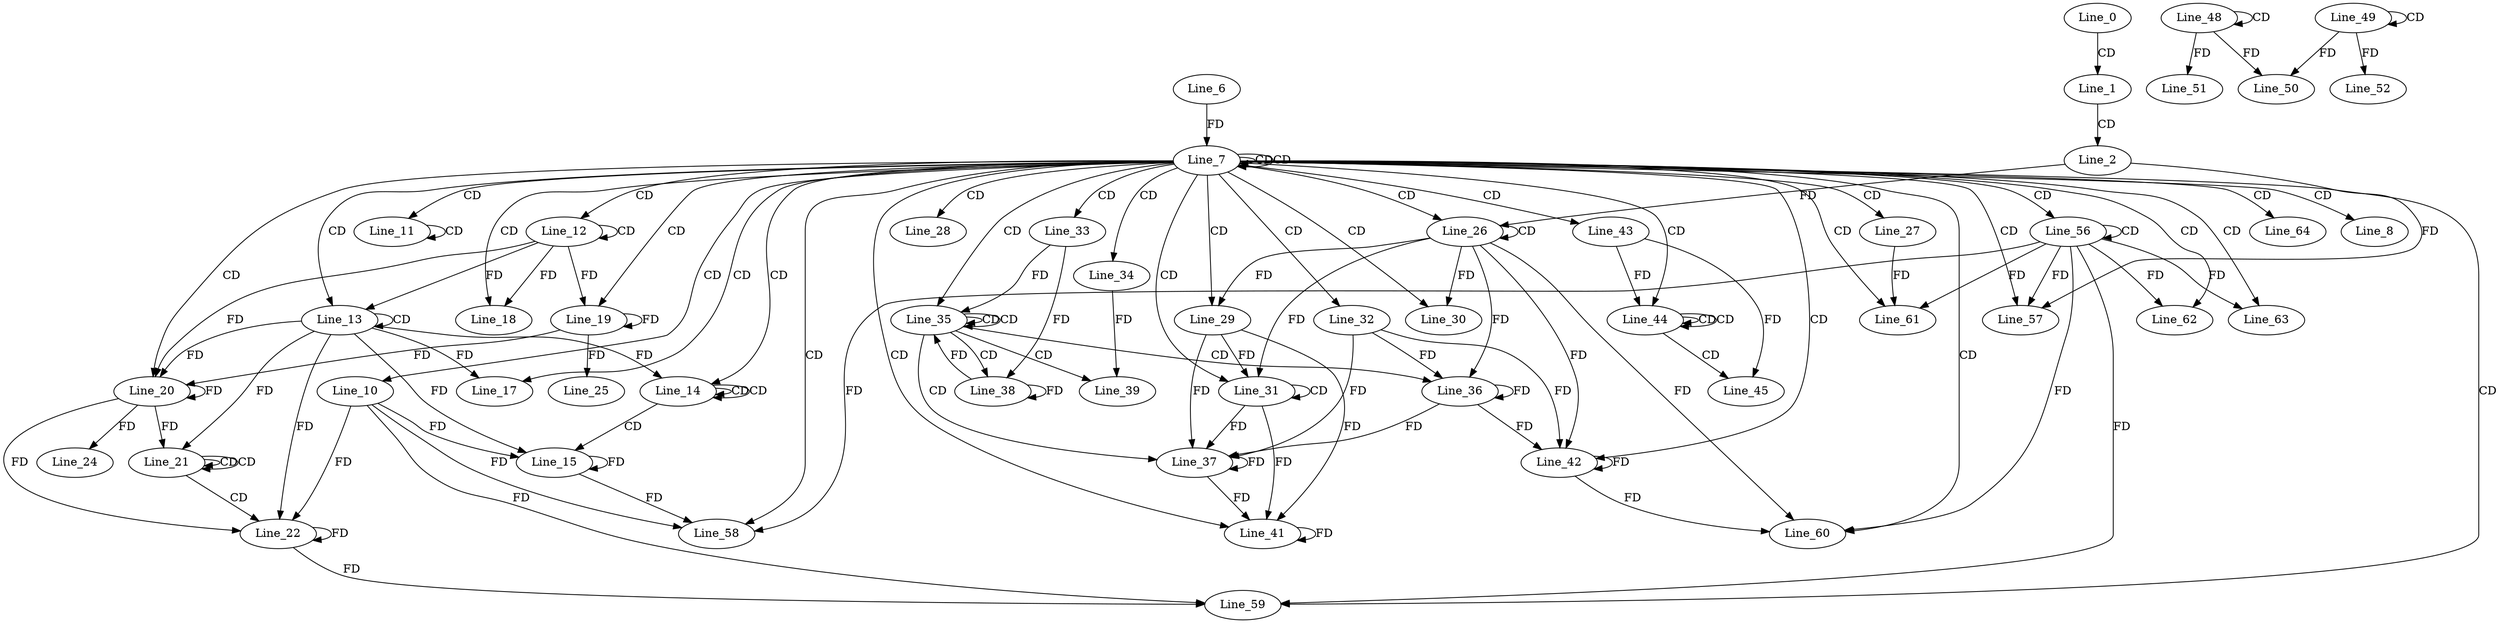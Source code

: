 digraph G {
  Line_0;
  Line_1;
  Line_2;
  Line_7;
  Line_7;
  Line_7;
  Line_6;
  Line_8;
  Line_10;
  Line_11;
  Line_11;
  Line_12;
  Line_12;
  Line_13;
  Line_13;
  Line_14;
  Line_14;
  Line_15;
  Line_15;
  Line_17;
  Line_18;
  Line_19;
  Line_19;
  Line_20;
  Line_20;
  Line_21;
  Line_21;
  Line_22;
  Line_22;
  Line_24;
  Line_25;
  Line_26;
  Line_26;
  Line_26;
  Line_26;
  Line_27;
  Line_28;
  Line_29;
  Line_29;
  Line_30;
  Line_30;
  Line_31;
  Line_31;
  Line_32;
  Line_33;
  Line_34;
  Line_35;
  Line_35;
  Line_36;
  Line_36;
  Line_36;
  Line_36;
  Line_36;
  Line_36;
  Line_37;
  Line_38;
  Line_39;
  Line_41;
  Line_42;
  Line_43;
  Line_44;
  Line_44;
  Line_44;
  Line_45;
  Line_48;
  Line_48;
  Line_49;
  Line_49;
  Line_50;
  Line_50;
  Line_51;
  Line_52;
  Line_56;
  Line_56;
  Line_57;
  Line_57;
  Line_58;
  Line_59;
  Line_60;
  Line_61;
  Line_62;
  Line_63;
  Line_64;
  Line_0 -> Line_1 [ label="CD" ];
  Line_1 -> Line_2 [ label="CD" ];
  Line_7 -> Line_7 [ label="CD" ];
  Line_7 -> Line_7 [ label="CD" ];
  Line_6 -> Line_7 [ label="FD" ];
  Line_7 -> Line_8 [ label="CD" ];
  Line_7 -> Line_10 [ label="CD" ];
  Line_7 -> Line_11 [ label="CD" ];
  Line_11 -> Line_11 [ label="CD" ];
  Line_7 -> Line_12 [ label="CD" ];
  Line_12 -> Line_12 [ label="CD" ];
  Line_7 -> Line_13 [ label="CD" ];
  Line_13 -> Line_13 [ label="CD" ];
  Line_12 -> Line_13 [ label="FD" ];
  Line_7 -> Line_14 [ label="CD" ];
  Line_14 -> Line_14 [ label="CD" ];
  Line_14 -> Line_14 [ label="CD" ];
  Line_13 -> Line_14 [ label="FD" ];
  Line_14 -> Line_15 [ label="CD" ];
  Line_15 -> Line_15 [ label="FD" ];
  Line_10 -> Line_15 [ label="FD" ];
  Line_13 -> Line_15 [ label="FD" ];
  Line_7 -> Line_17 [ label="CD" ];
  Line_13 -> Line_17 [ label="FD" ];
  Line_7 -> Line_18 [ label="CD" ];
  Line_12 -> Line_18 [ label="FD" ];
  Line_7 -> Line_19 [ label="CD" ];
  Line_12 -> Line_19 [ label="FD" ];
  Line_19 -> Line_19 [ label="FD" ];
  Line_7 -> Line_20 [ label="CD" ];
  Line_13 -> Line_20 [ label="FD" ];
  Line_20 -> Line_20 [ label="FD" ];
  Line_12 -> Line_20 [ label="FD" ];
  Line_19 -> Line_20 [ label="FD" ];
  Line_21 -> Line_21 [ label="CD" ];
  Line_21 -> Line_21 [ label="CD" ];
  Line_13 -> Line_21 [ label="FD" ];
  Line_20 -> Line_21 [ label="FD" ];
  Line_21 -> Line_22 [ label="CD" ];
  Line_22 -> Line_22 [ label="FD" ];
  Line_10 -> Line_22 [ label="FD" ];
  Line_13 -> Line_22 [ label="FD" ];
  Line_20 -> Line_22 [ label="FD" ];
  Line_20 -> Line_24 [ label="FD" ];
  Line_19 -> Line_25 [ label="FD" ];
  Line_7 -> Line_26 [ label="CD" ];
  Line_26 -> Line_26 [ label="CD" ];
  Line_2 -> Line_26 [ label="FD" ];
  Line_7 -> Line_27 [ label="CD" ];
  Line_7 -> Line_28 [ label="CD" ];
  Line_7 -> Line_29 [ label="CD" ];
  Line_26 -> Line_29 [ label="FD" ];
  Line_7 -> Line_30 [ label="CD" ];
  Line_26 -> Line_30 [ label="FD" ];
  Line_7 -> Line_31 [ label="CD" ];
  Line_31 -> Line_31 [ label="CD" ];
  Line_29 -> Line_31 [ label="FD" ];
  Line_26 -> Line_31 [ label="FD" ];
  Line_7 -> Line_32 [ label="CD" ];
  Line_7 -> Line_33 [ label="CD" ];
  Line_7 -> Line_34 [ label="CD" ];
  Line_7 -> Line_35 [ label="CD" ];
  Line_35 -> Line_35 [ label="CD" ];
  Line_35 -> Line_35 [ label="CD" ];
  Line_33 -> Line_35 [ label="FD" ];
  Line_35 -> Line_36 [ label="CD" ];
  Line_36 -> Line_36 [ label="FD" ];
  Line_32 -> Line_36 [ label="FD" ];
  Line_26 -> Line_36 [ label="FD" ];
  Line_35 -> Line_37 [ label="CD" ];
  Line_37 -> Line_37 [ label="FD" ];
  Line_31 -> Line_37 [ label="FD" ];
  Line_29 -> Line_37 [ label="FD" ];
  Line_36 -> Line_37 [ label="FD" ];
  Line_32 -> Line_37 [ label="FD" ];
  Line_35 -> Line_38 [ label="CD" ];
  Line_38 -> Line_38 [ label="FD" ];
  Line_33 -> Line_38 [ label="FD" ];
  Line_35 -> Line_39 [ label="CD" ];
  Line_34 -> Line_39 [ label="FD" ];
  Line_7 -> Line_41 [ label="CD" ];
  Line_29 -> Line_41 [ label="FD" ];
  Line_41 -> Line_41 [ label="FD" ];
  Line_37 -> Line_41 [ label="FD" ];
  Line_31 -> Line_41 [ label="FD" ];
  Line_7 -> Line_42 [ label="CD" ];
  Line_26 -> Line_42 [ label="FD" ];
  Line_42 -> Line_42 [ label="FD" ];
  Line_36 -> Line_42 [ label="FD" ];
  Line_32 -> Line_42 [ label="FD" ];
  Line_7 -> Line_43 [ label="CD" ];
  Line_7 -> Line_44 [ label="CD" ];
  Line_44 -> Line_44 [ label="CD" ];
  Line_44 -> Line_44 [ label="CD" ];
  Line_43 -> Line_44 [ label="FD" ];
  Line_44 -> Line_45 [ label="CD" ];
  Line_43 -> Line_45 [ label="FD" ];
  Line_48 -> Line_48 [ label="CD" ];
  Line_49 -> Line_49 [ label="CD" ];
  Line_49 -> Line_50 [ label="FD" ];
  Line_48 -> Line_50 [ label="FD" ];
  Line_48 -> Line_51 [ label="FD" ];
  Line_49 -> Line_52 [ label="FD" ];
  Line_7 -> Line_56 [ label="CD" ];
  Line_56 -> Line_56 [ label="CD" ];
  Line_7 -> Line_57 [ label="CD" ];
  Line_56 -> Line_57 [ label="FD" ];
  Line_2 -> Line_57 [ label="FD" ];
  Line_7 -> Line_58 [ label="CD" ];
  Line_56 -> Line_58 [ label="FD" ];
  Line_15 -> Line_58 [ label="FD" ];
  Line_10 -> Line_58 [ label="FD" ];
  Line_7 -> Line_59 [ label="CD" ];
  Line_56 -> Line_59 [ label="FD" ];
  Line_22 -> Line_59 [ label="FD" ];
  Line_10 -> Line_59 [ label="FD" ];
  Line_7 -> Line_60 [ label="CD" ];
  Line_56 -> Line_60 [ label="FD" ];
  Line_26 -> Line_60 [ label="FD" ];
  Line_42 -> Line_60 [ label="FD" ];
  Line_7 -> Line_61 [ label="CD" ];
  Line_56 -> Line_61 [ label="FD" ];
  Line_27 -> Line_61 [ label="FD" ];
  Line_7 -> Line_62 [ label="CD" ];
  Line_56 -> Line_62 [ label="FD" ];
  Line_7 -> Line_63 [ label="CD" ];
  Line_56 -> Line_63 [ label="FD" ];
  Line_7 -> Line_64 [ label="CD" ];
  Line_38 -> Line_35 [ label="FD" ];
}
